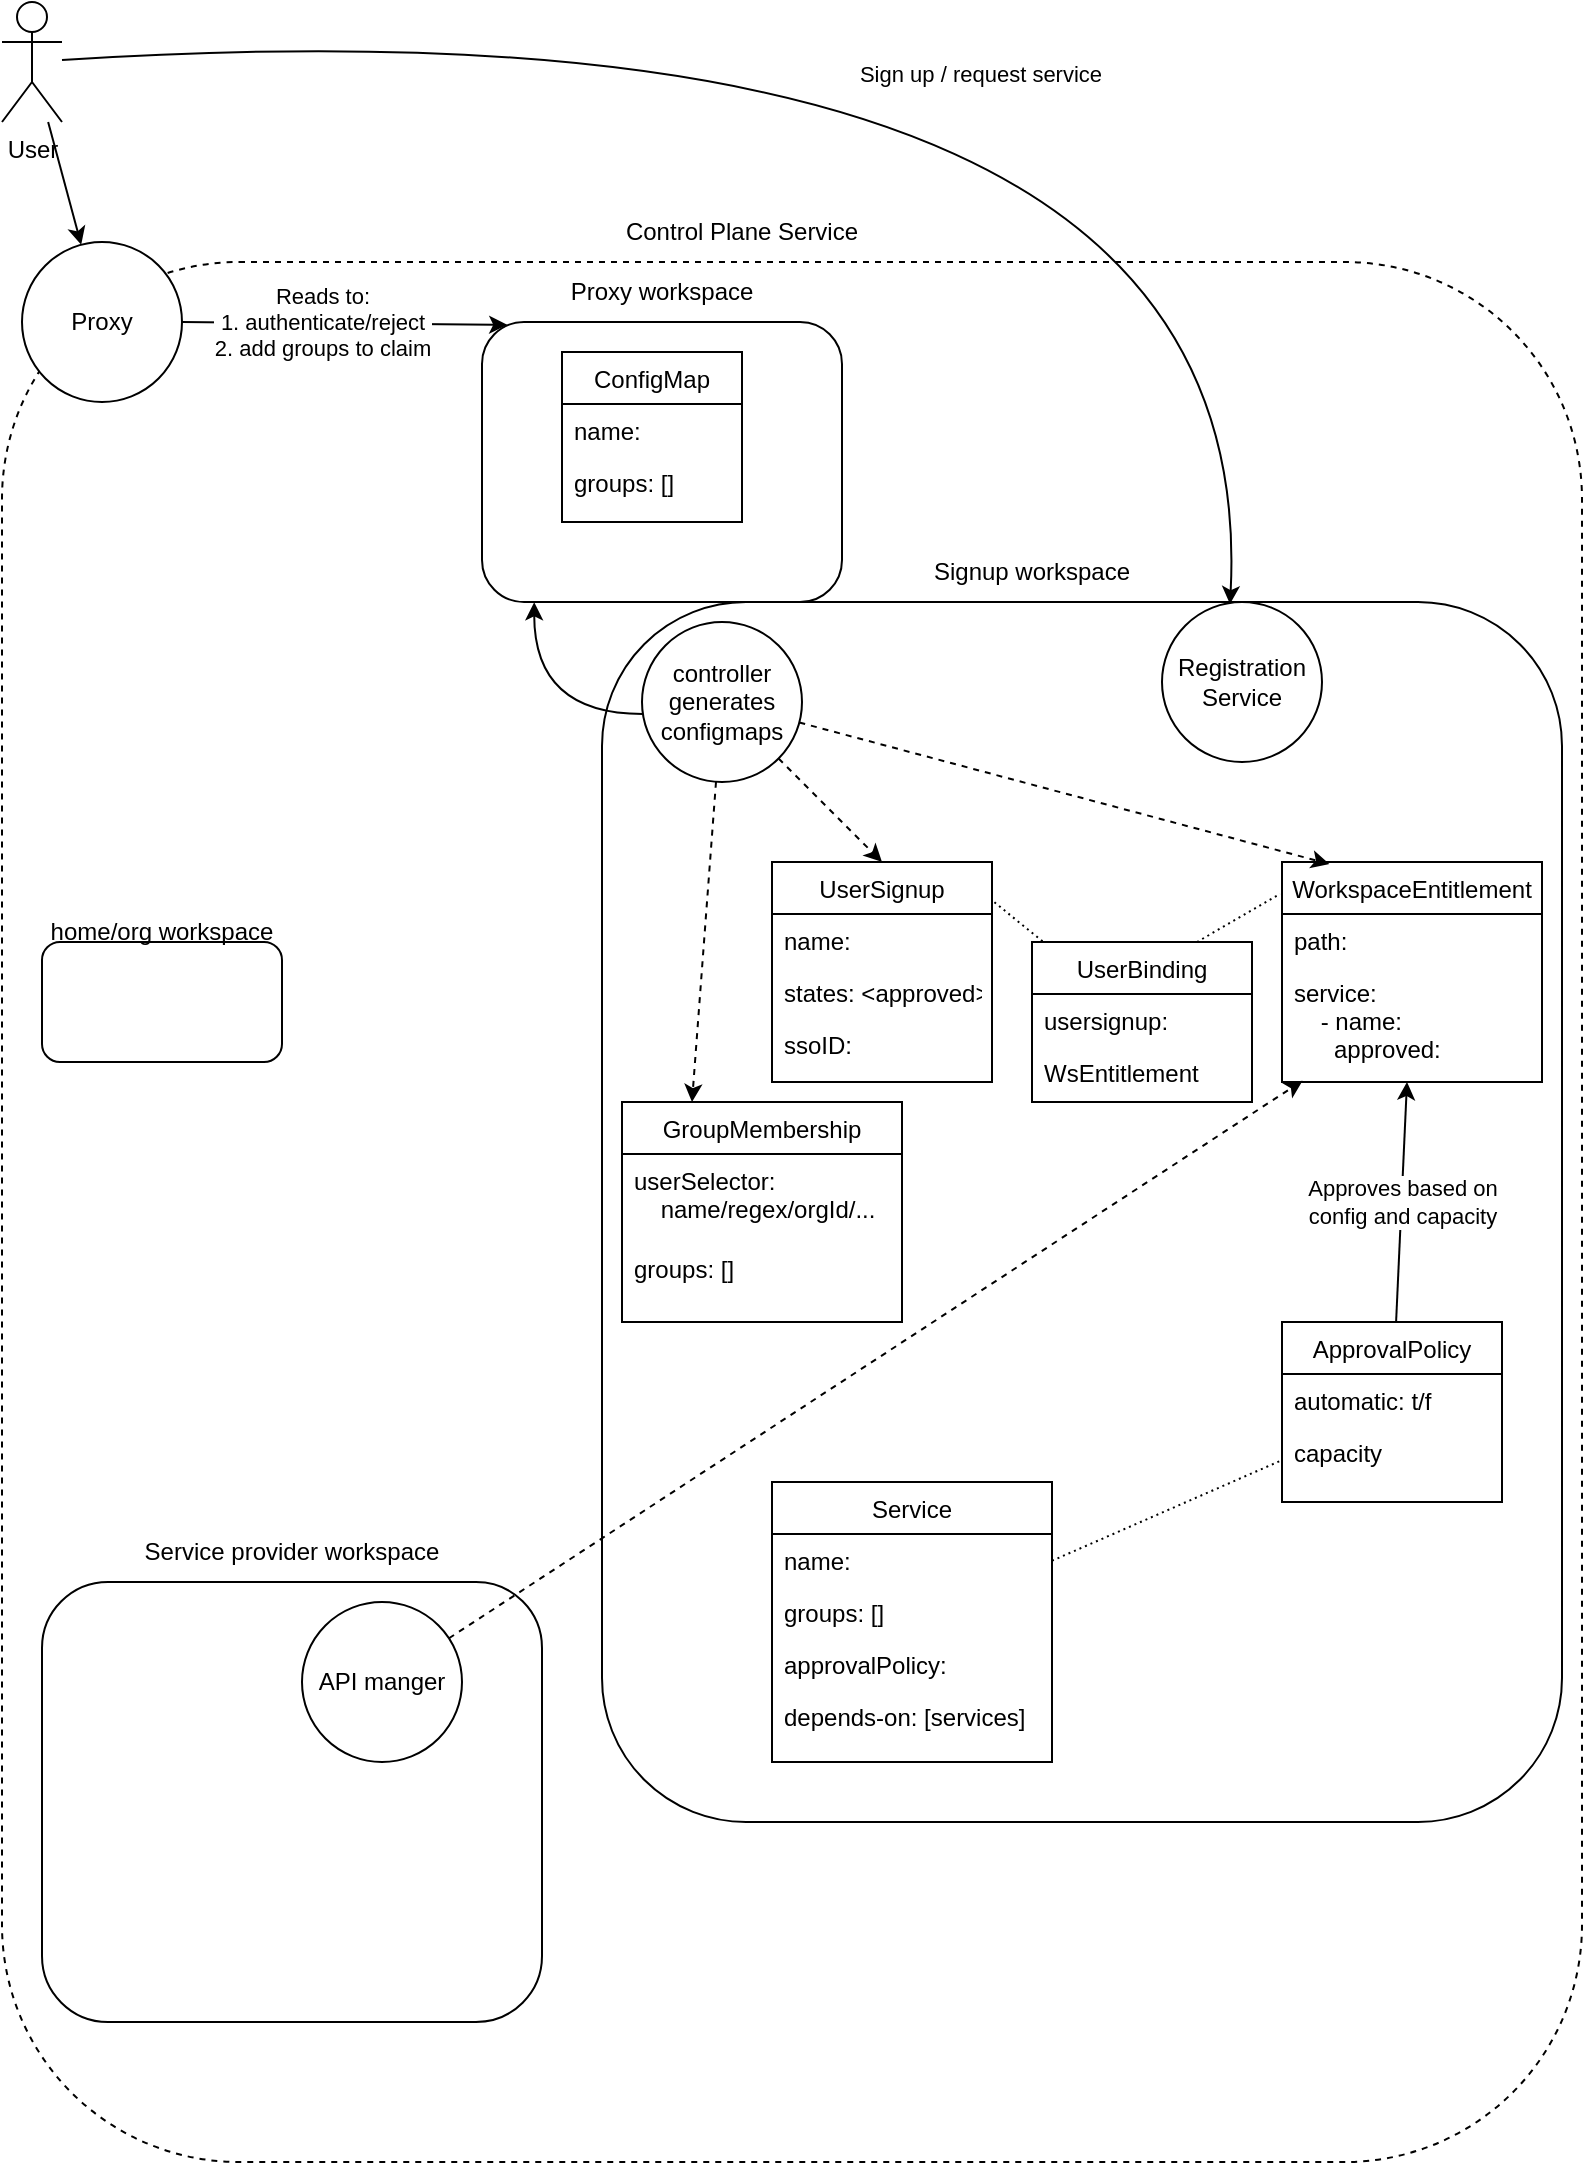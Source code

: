 <mxfile version="20.4.2" type="github">
  <diagram id="C5RBs43oDa-KdzZeNtuy" name="Page-1">
    <mxGraphModel dx="1493" dy="904" grid="1" gridSize="10" guides="1" tooltips="1" connect="1" arrows="1" fold="1" page="1" pageScale="1" pageWidth="827" pageHeight="1169" math="0" shadow="0">
      <root>
        <mxCell id="WIyWlLk6GJQsqaUBKTNV-0" />
        <mxCell id="WIyWlLk6GJQsqaUBKTNV-1" parent="WIyWlLk6GJQsqaUBKTNV-0" />
        <mxCell id="nUcr9AifzGZqBUD8dzVP-1" value="" style="rounded=1;whiteSpace=wrap;html=1;dashed=1;fillColor=none;" vertex="1" parent="WIyWlLk6GJQsqaUBKTNV-1">
          <mxGeometry x="20" y="130" width="790" height="950" as="geometry" />
        </mxCell>
        <mxCell id="nUcr9AifzGZqBUD8dzVP-2" value="Proxy" style="ellipse;whiteSpace=wrap;html=1;" vertex="1" parent="WIyWlLk6GJQsqaUBKTNV-1">
          <mxGeometry x="30" y="120" width="80" height="80" as="geometry" />
        </mxCell>
        <mxCell id="nUcr9AifzGZqBUD8dzVP-3" value="Control Plane Service" style="text;html=1;strokeColor=none;fillColor=none;align=center;verticalAlign=middle;whiteSpace=wrap;rounded=0;dashed=1;" vertex="1" parent="WIyWlLk6GJQsqaUBKTNV-1">
          <mxGeometry x="330" y="100" width="120" height="30" as="geometry" />
        </mxCell>
        <mxCell id="nUcr9AifzGZqBUD8dzVP-12" value="" style="rounded=1;whiteSpace=wrap;html=1;fillColor=none;" vertex="1" parent="WIyWlLk6GJQsqaUBKTNV-1">
          <mxGeometry x="260" y="160" width="180" height="140" as="geometry" />
        </mxCell>
        <mxCell id="nUcr9AifzGZqBUD8dzVP-13" value="" style="endArrow=classic;html=1;rounded=0;" edge="1" parent="WIyWlLk6GJQsqaUBKTNV-1" source="nUcr9AifzGZqBUD8dzVP-18" target="nUcr9AifzGZqBUD8dzVP-2">
          <mxGeometry width="50" height="50" relative="1" as="geometry">
            <mxPoint y="660" as="sourcePoint" />
            <mxPoint x="430" y="630" as="targetPoint" />
          </mxGeometry>
        </mxCell>
        <mxCell id="nUcr9AifzGZqBUD8dzVP-14" value="&lt;div&gt;Reads to:&lt;br&gt;&lt;/div&gt;&lt;div&gt;1. authenticate/reject&lt;br&gt;&lt;/div&gt;&lt;div&gt;2. add groups to claim&lt;/div&gt;" style="curved=1;endArrow=classic;html=1;rounded=0;exitX=1;exitY=0.5;exitDx=0;exitDy=0;entryX=0.07;entryY=0.01;entryDx=0;entryDy=0;entryPerimeter=0;" edge="1" parent="WIyWlLk6GJQsqaUBKTNV-1" source="nUcr9AifzGZqBUD8dzVP-2" target="nUcr9AifzGZqBUD8dzVP-12">
          <mxGeometry x="-0.139" y="1" width="50" height="50" relative="1" as="geometry">
            <mxPoint x="450" y="680" as="sourcePoint" />
            <mxPoint x="90" y="490" as="targetPoint" />
            <Array as="points" />
            <mxPoint as="offset" />
          </mxGeometry>
        </mxCell>
        <mxCell id="nUcr9AifzGZqBUD8dzVP-15" value="Proxy workspace" style="text;html=1;strokeColor=none;fillColor=none;align=center;verticalAlign=middle;whiteSpace=wrap;rounded=0;" vertex="1" parent="WIyWlLk6GJQsqaUBKTNV-1">
          <mxGeometry x="295" y="130" width="110" height="30" as="geometry" />
        </mxCell>
        <mxCell id="nUcr9AifzGZqBUD8dzVP-16" value="" style="rounded=1;whiteSpace=wrap;html=1;fillColor=none;" vertex="1" parent="WIyWlLk6GJQsqaUBKTNV-1">
          <mxGeometry x="320" y="300" width="480" height="610" as="geometry" />
        </mxCell>
        <mxCell id="nUcr9AifzGZqBUD8dzVP-18" value="&lt;div&gt;User&lt;/div&gt;" style="shape=umlActor;verticalLabelPosition=bottom;verticalAlign=top;html=1;outlineConnect=0;fillColor=none;" vertex="1" parent="WIyWlLk6GJQsqaUBKTNV-1">
          <mxGeometry x="20" width="30" height="60" as="geometry" />
        </mxCell>
        <mxCell id="nUcr9AifzGZqBUD8dzVP-20" value="" style="rounded=1;whiteSpace=wrap;html=1;fillColor=none;" vertex="1" parent="WIyWlLk6GJQsqaUBKTNV-1">
          <mxGeometry x="40" y="470" width="120" height="60" as="geometry" />
        </mxCell>
        <mxCell id="nUcr9AifzGZqBUD8dzVP-21" value="Registration Service" style="ellipse;whiteSpace=wrap;html=1;aspect=fixed;fillColor=none;" vertex="1" parent="WIyWlLk6GJQsqaUBKTNV-1">
          <mxGeometry x="600" y="300" width="80" height="80" as="geometry" />
        </mxCell>
        <mxCell id="nUcr9AifzGZqBUD8dzVP-22" value="Sign up / request service" style="curved=1;endArrow=classic;html=1;rounded=0;entryX=0.425;entryY=0.013;entryDx=0;entryDy=0;entryPerimeter=0;" edge="1" parent="WIyWlLk6GJQsqaUBKTNV-1" source="nUcr9AifzGZqBUD8dzVP-18" target="nUcr9AifzGZqBUD8dzVP-21">
          <mxGeometry x="0.004" y="-37" width="50" height="50" relative="1" as="geometry">
            <mxPoint x="360" y="420" as="sourcePoint" />
            <mxPoint x="410" y="370" as="targetPoint" />
            <Array as="points">
              <mxPoint x="650" y="-10" />
            </Array>
            <mxPoint as="offset" />
          </mxGeometry>
        </mxCell>
        <mxCell id="nUcr9AifzGZqBUD8dzVP-23" value="home/org workspace" style="text;html=1;strokeColor=none;fillColor=none;align=center;verticalAlign=middle;whiteSpace=wrap;rounded=0;" vertex="1" parent="WIyWlLk6GJQsqaUBKTNV-1">
          <mxGeometry x="40" y="450" width="120" height="30" as="geometry" />
        </mxCell>
        <mxCell id="nUcr9AifzGZqBUD8dzVP-24" value="ConfigMap" style="swimlane;fontStyle=0;align=center;verticalAlign=top;childLayout=stackLayout;horizontal=1;startSize=26;horizontalStack=0;resizeParent=1;resizeLast=0;collapsible=1;marginBottom=0;rounded=0;shadow=0;strokeWidth=1;" vertex="1" parent="WIyWlLk6GJQsqaUBKTNV-1">
          <mxGeometry x="300" y="175" width="90" height="85" as="geometry">
            <mxRectangle x="130" y="380" width="160" height="26" as="alternateBounds" />
          </mxGeometry>
        </mxCell>
        <mxCell id="nUcr9AifzGZqBUD8dzVP-25" value="name:    " style="text;align=left;verticalAlign=top;spacingLeft=4;spacingRight=4;overflow=hidden;rotatable=0;points=[[0,0.5],[1,0.5]];portConstraint=eastwest;" vertex="1" parent="nUcr9AifzGZqBUD8dzVP-24">
          <mxGeometry y="26" width="90" height="26" as="geometry" />
        </mxCell>
        <mxCell id="nUcr9AifzGZqBUD8dzVP-26" value="groups: []" style="text;align=left;verticalAlign=top;spacingLeft=4;spacingRight=4;overflow=hidden;rotatable=0;points=[[0,0.5],[1,0.5]];portConstraint=eastwest;rounded=0;shadow=0;html=0;" vertex="1" parent="nUcr9AifzGZqBUD8dzVP-24">
          <mxGeometry y="52" width="90" height="26" as="geometry" />
        </mxCell>
        <mxCell id="nUcr9AifzGZqBUD8dzVP-27" style="edgeStyle=orthogonalEdgeStyle;rounded=0;orthogonalLoop=1;jettySize=auto;html=1;exitX=1;exitY=0.5;exitDx=0;exitDy=0;" edge="1" parent="nUcr9AifzGZqBUD8dzVP-24" source="nUcr9AifzGZqBUD8dzVP-25" target="nUcr9AifzGZqBUD8dzVP-25">
          <mxGeometry relative="1" as="geometry" />
        </mxCell>
        <mxCell id="nUcr9AifzGZqBUD8dzVP-28" value="UserSignup" style="swimlane;fontStyle=0;align=center;verticalAlign=top;childLayout=stackLayout;horizontal=1;startSize=26;horizontalStack=0;resizeParent=1;resizeLast=0;collapsible=1;marginBottom=0;rounded=0;shadow=0;strokeWidth=1;" vertex="1" parent="WIyWlLk6GJQsqaUBKTNV-1">
          <mxGeometry x="405" y="430" width="110" height="110" as="geometry">
            <mxRectangle x="130" y="380" width="160" height="26" as="alternateBounds" />
          </mxGeometry>
        </mxCell>
        <mxCell id="nUcr9AifzGZqBUD8dzVP-29" value="name:    " style="text;align=left;verticalAlign=top;spacingLeft=4;spacingRight=4;overflow=hidden;rotatable=0;points=[[0,0.5],[1,0.5]];portConstraint=eastwest;" vertex="1" parent="nUcr9AifzGZqBUD8dzVP-28">
          <mxGeometry y="26" width="110" height="26" as="geometry" />
        </mxCell>
        <mxCell id="nUcr9AifzGZqBUD8dzVP-30" value="states: &lt;approved&gt;" style="text;align=left;verticalAlign=top;spacingLeft=4;spacingRight=4;overflow=hidden;rotatable=0;points=[[0,0.5],[1,0.5]];portConstraint=eastwest;rounded=0;shadow=0;html=0;" vertex="1" parent="nUcr9AifzGZqBUD8dzVP-28">
          <mxGeometry y="52" width="110" height="26" as="geometry" />
        </mxCell>
        <mxCell id="nUcr9AifzGZqBUD8dzVP-31" style="edgeStyle=orthogonalEdgeStyle;rounded=0;orthogonalLoop=1;jettySize=auto;html=1;exitX=1;exitY=0.5;exitDx=0;exitDy=0;" edge="1" parent="nUcr9AifzGZqBUD8dzVP-28" source="nUcr9AifzGZqBUD8dzVP-29" target="nUcr9AifzGZqBUD8dzVP-29">
          <mxGeometry relative="1" as="geometry" />
        </mxCell>
        <mxCell id="nUcr9AifzGZqBUD8dzVP-33" value="ssoID:" style="text;align=left;verticalAlign=top;spacingLeft=4;spacingRight=4;overflow=hidden;rotatable=0;points=[[0,0.5],[1,0.5]];portConstraint=eastwest;rounded=0;shadow=0;html=0;" vertex="1" parent="nUcr9AifzGZqBUD8dzVP-28">
          <mxGeometry y="78" width="110" height="26" as="geometry" />
        </mxCell>
        <mxCell id="nUcr9AifzGZqBUD8dzVP-48" value="WorkspaceEntitlement" style="swimlane;fontStyle=0;align=center;verticalAlign=top;childLayout=stackLayout;horizontal=1;startSize=26;horizontalStack=0;resizeParent=1;resizeLast=0;collapsible=1;marginBottom=0;rounded=0;shadow=0;strokeWidth=1;" vertex="1" parent="WIyWlLk6GJQsqaUBKTNV-1">
          <mxGeometry x="660" y="430" width="130" height="110" as="geometry">
            <mxRectangle x="640" y="290" width="160" height="26" as="alternateBounds" />
          </mxGeometry>
        </mxCell>
        <mxCell id="nUcr9AifzGZqBUD8dzVP-49" value="path:" style="text;align=left;verticalAlign=top;spacingLeft=4;spacingRight=4;overflow=hidden;rotatable=0;points=[[0,0.5],[1,0.5]];portConstraint=eastwest;" vertex="1" parent="nUcr9AifzGZqBUD8dzVP-48">
          <mxGeometry y="26" width="130" height="26" as="geometry" />
        </mxCell>
        <mxCell id="nUcr9AifzGZqBUD8dzVP-50" value="service:&#xa;    - name:&#xa;      approved:&#xa;" style="text;align=left;verticalAlign=top;spacingLeft=4;spacingRight=4;overflow=hidden;rotatable=0;points=[[0,0.5],[1,0.5]];portConstraint=eastwest;rounded=0;shadow=0;html=0;" vertex="1" parent="nUcr9AifzGZqBUD8dzVP-48">
          <mxGeometry y="52" width="130" height="58" as="geometry" />
        </mxCell>
        <mxCell id="nUcr9AifzGZqBUD8dzVP-51" style="edgeStyle=orthogonalEdgeStyle;rounded=0;orthogonalLoop=1;jettySize=auto;html=1;exitX=1;exitY=0.5;exitDx=0;exitDy=0;" edge="1" parent="nUcr9AifzGZqBUD8dzVP-48" source="nUcr9AifzGZqBUD8dzVP-49" target="nUcr9AifzGZqBUD8dzVP-49">
          <mxGeometry relative="1" as="geometry" />
        </mxCell>
        <mxCell id="nUcr9AifzGZqBUD8dzVP-59" style="rounded=0;orthogonalLoop=1;jettySize=auto;html=1;exitX=0.75;exitY=0;exitDx=0;exitDy=0;entryX=-0.007;entryY=0.145;entryDx=0;entryDy=0;entryPerimeter=0;endArrow=none;endFill=0;dashed=1;dashPattern=1 2;" edge="1" parent="WIyWlLk6GJQsqaUBKTNV-1" source="nUcr9AifzGZqBUD8dzVP-53" target="nUcr9AifzGZqBUD8dzVP-48">
          <mxGeometry relative="1" as="geometry" />
        </mxCell>
        <mxCell id="nUcr9AifzGZqBUD8dzVP-53" value="UserBinding" style="swimlane;fontStyle=0;align=center;verticalAlign=top;childLayout=stackLayout;horizontal=1;startSize=26;horizontalStack=0;resizeParent=1;resizeLast=0;collapsible=1;marginBottom=0;rounded=0;shadow=0;strokeWidth=1;" vertex="1" parent="WIyWlLk6GJQsqaUBKTNV-1">
          <mxGeometry x="535" y="470" width="110" height="80" as="geometry">
            <mxRectangle x="535" y="470" width="160" height="26" as="alternateBounds" />
          </mxGeometry>
        </mxCell>
        <mxCell id="nUcr9AifzGZqBUD8dzVP-54" value="usersignup:" style="text;align=left;verticalAlign=top;spacingLeft=4;spacingRight=4;overflow=hidden;rotatable=0;points=[[0,0.5],[1,0.5]];portConstraint=eastwest;" vertex="1" parent="nUcr9AifzGZqBUD8dzVP-53">
          <mxGeometry y="26" width="110" height="26" as="geometry" />
        </mxCell>
        <mxCell id="nUcr9AifzGZqBUD8dzVP-56" style="edgeStyle=orthogonalEdgeStyle;rounded=0;orthogonalLoop=1;jettySize=auto;html=1;exitX=1;exitY=0.5;exitDx=0;exitDy=0;" edge="1" parent="nUcr9AifzGZqBUD8dzVP-53" source="nUcr9AifzGZqBUD8dzVP-54" target="nUcr9AifzGZqBUD8dzVP-54">
          <mxGeometry relative="1" as="geometry" />
        </mxCell>
        <mxCell id="nUcr9AifzGZqBUD8dzVP-57" value="WsEntitlement" style="text;align=left;verticalAlign=top;spacingLeft=4;spacingRight=4;overflow=hidden;rotatable=0;points=[[0,0.5],[1,0.5]];portConstraint=eastwest;rounded=0;shadow=0;html=0;" vertex="1" parent="nUcr9AifzGZqBUD8dzVP-53">
          <mxGeometry y="52" width="110" height="26" as="geometry" />
        </mxCell>
        <mxCell id="nUcr9AifzGZqBUD8dzVP-58" value="" style="endArrow=none;html=1;rounded=0;exitX=1.011;exitY=0.183;exitDx=0;exitDy=0;exitPerimeter=0;dashed=1;dashPattern=1 2;" edge="1" parent="WIyWlLk6GJQsqaUBKTNV-1" source="nUcr9AifzGZqBUD8dzVP-28" target="nUcr9AifzGZqBUD8dzVP-53">
          <mxGeometry width="50" height="50" relative="1" as="geometry">
            <mxPoint x="360" y="450" as="sourcePoint" />
            <mxPoint x="410" y="400" as="targetPoint" />
          </mxGeometry>
        </mxCell>
        <mxCell id="nUcr9AifzGZqBUD8dzVP-60" value="GroupMembership" style="swimlane;fontStyle=0;align=center;verticalAlign=top;childLayout=stackLayout;horizontal=1;startSize=26;horizontalStack=0;resizeParent=1;resizeLast=0;collapsible=1;marginBottom=0;rounded=0;shadow=0;strokeWidth=1;swimlaneLine=1;glass=0;fillColor=default;gradientColor=none;swimlaneFillColor=none;" vertex="1" parent="WIyWlLk6GJQsqaUBKTNV-1">
          <mxGeometry x="330" y="550" width="140" height="110" as="geometry">
            <mxRectangle x="130" y="380" width="160" height="26" as="alternateBounds" />
          </mxGeometry>
        </mxCell>
        <mxCell id="nUcr9AifzGZqBUD8dzVP-61" value="userSelector:&#xa;    name/regex/orgId/...&#xa;" style="text;align=left;verticalAlign=top;spacingLeft=4;spacingRight=4;overflow=hidden;rotatable=0;points=[[0,0.5],[1,0.5]];portConstraint=eastwest;" vertex="1" parent="nUcr9AifzGZqBUD8dzVP-60">
          <mxGeometry y="26" width="140" height="44" as="geometry" />
        </mxCell>
        <mxCell id="nUcr9AifzGZqBUD8dzVP-63" style="edgeStyle=orthogonalEdgeStyle;rounded=0;orthogonalLoop=1;jettySize=auto;html=1;exitX=1;exitY=0.5;exitDx=0;exitDy=0;" edge="1" parent="nUcr9AifzGZqBUD8dzVP-60" source="nUcr9AifzGZqBUD8dzVP-61" target="nUcr9AifzGZqBUD8dzVP-61">
          <mxGeometry relative="1" as="geometry" />
        </mxCell>
        <mxCell id="nUcr9AifzGZqBUD8dzVP-64" value="groups: []" style="text;align=left;verticalAlign=top;spacingLeft=4;spacingRight=4;overflow=hidden;rotatable=0;points=[[0,0.5],[1,0.5]];portConstraint=eastwest;rounded=0;shadow=0;html=0;" vertex="1" parent="nUcr9AifzGZqBUD8dzVP-60">
          <mxGeometry y="70" width="140" height="26" as="geometry" />
        </mxCell>
        <mxCell id="nUcr9AifzGZqBUD8dzVP-78" style="edgeStyle=none;rounded=0;orthogonalLoop=1;jettySize=auto;html=1;endArrow=none;endFill=0;dashed=1;dashPattern=1 2;" edge="1" parent="WIyWlLk6GJQsqaUBKTNV-1" source="nUcr9AifzGZqBUD8dzVP-65" target="nUcr9AifzGZqBUD8dzVP-73">
          <mxGeometry relative="1" as="geometry" />
        </mxCell>
        <mxCell id="nUcr9AifzGZqBUD8dzVP-65" value="Service" style="swimlane;fontStyle=0;align=center;verticalAlign=top;childLayout=stackLayout;horizontal=1;startSize=26;horizontalStack=0;resizeParent=1;resizeLast=0;collapsible=1;marginBottom=0;rounded=0;shadow=0;strokeWidth=1;" vertex="1" parent="WIyWlLk6GJQsqaUBKTNV-1">
          <mxGeometry x="405" y="740" width="140" height="140" as="geometry">
            <mxRectangle x="130" y="380" width="160" height="26" as="alternateBounds" />
          </mxGeometry>
        </mxCell>
        <mxCell id="nUcr9AifzGZqBUD8dzVP-66" value="name:    " style="text;align=left;verticalAlign=top;spacingLeft=4;spacingRight=4;overflow=hidden;rotatable=0;points=[[0,0.5],[1,0.5]];portConstraint=eastwest;" vertex="1" parent="nUcr9AifzGZqBUD8dzVP-65">
          <mxGeometry y="26" width="140" height="26" as="geometry" />
        </mxCell>
        <mxCell id="nUcr9AifzGZqBUD8dzVP-72" value="groups: []" style="text;align=left;verticalAlign=top;spacingLeft=4;spacingRight=4;overflow=hidden;rotatable=0;points=[[0,0.5],[1,0.5]];portConstraint=eastwest;" vertex="1" parent="nUcr9AifzGZqBUD8dzVP-65">
          <mxGeometry y="52" width="140" height="26" as="geometry" />
        </mxCell>
        <mxCell id="nUcr9AifzGZqBUD8dzVP-67" value="approvalPolicy:" style="text;align=left;verticalAlign=top;spacingLeft=4;spacingRight=4;overflow=hidden;rotatable=0;points=[[0,0.5],[1,0.5]];portConstraint=eastwest;rounded=0;shadow=0;html=0;" vertex="1" parent="nUcr9AifzGZqBUD8dzVP-65">
          <mxGeometry y="78" width="140" height="26" as="geometry" />
        </mxCell>
        <mxCell id="nUcr9AifzGZqBUD8dzVP-68" style="edgeStyle=orthogonalEdgeStyle;rounded=0;orthogonalLoop=1;jettySize=auto;html=1;exitX=1;exitY=0.5;exitDx=0;exitDy=0;" edge="1" parent="nUcr9AifzGZqBUD8dzVP-65" source="nUcr9AifzGZqBUD8dzVP-66" target="nUcr9AifzGZqBUD8dzVP-66">
          <mxGeometry relative="1" as="geometry" />
        </mxCell>
        <mxCell id="nUcr9AifzGZqBUD8dzVP-69" value="depends-on: [services]" style="text;align=left;verticalAlign=top;spacingLeft=4;spacingRight=4;overflow=hidden;rotatable=0;points=[[0,0.5],[1,0.5]];portConstraint=eastwest;rounded=0;shadow=0;html=0;" vertex="1" parent="nUcr9AifzGZqBUD8dzVP-65">
          <mxGeometry y="104" width="140" height="26" as="geometry" />
        </mxCell>
        <mxCell id="nUcr9AifzGZqBUD8dzVP-81" value="&lt;div&gt;Approves based on &lt;br&gt;&lt;/div&gt;&lt;div&gt;config and capacity&lt;/div&gt;" style="edgeStyle=none;rounded=0;orthogonalLoop=1;jettySize=auto;html=1;endArrow=classic;endFill=1;" edge="1" parent="WIyWlLk6GJQsqaUBKTNV-1" source="nUcr9AifzGZqBUD8dzVP-73" target="nUcr9AifzGZqBUD8dzVP-48">
          <mxGeometry relative="1" as="geometry" />
        </mxCell>
        <mxCell id="nUcr9AifzGZqBUD8dzVP-73" value="ApprovalPolicy" style="swimlane;fontStyle=0;align=center;verticalAlign=top;childLayout=stackLayout;horizontal=1;startSize=26;horizontalStack=0;resizeParent=1;resizeLast=0;collapsible=1;marginBottom=0;rounded=0;shadow=0;strokeWidth=1;" vertex="1" parent="WIyWlLk6GJQsqaUBKTNV-1">
          <mxGeometry x="660" y="660" width="110" height="90" as="geometry">
            <mxRectangle x="130" y="380" width="160" height="26" as="alternateBounds" />
          </mxGeometry>
        </mxCell>
        <mxCell id="nUcr9AifzGZqBUD8dzVP-74" value="automatic: t/f" style="text;align=left;verticalAlign=top;spacingLeft=4;spacingRight=4;overflow=hidden;rotatable=0;points=[[0,0.5],[1,0.5]];portConstraint=eastwest;" vertex="1" parent="nUcr9AifzGZqBUD8dzVP-73">
          <mxGeometry y="26" width="110" height="26" as="geometry" />
        </mxCell>
        <mxCell id="nUcr9AifzGZqBUD8dzVP-75" value="capacity" style="text;align=left;verticalAlign=top;spacingLeft=4;spacingRight=4;overflow=hidden;rotatable=0;points=[[0,0.5],[1,0.5]];portConstraint=eastwest;rounded=0;shadow=0;html=0;" vertex="1" parent="nUcr9AifzGZqBUD8dzVP-73">
          <mxGeometry y="52" width="110" height="26" as="geometry" />
        </mxCell>
        <mxCell id="nUcr9AifzGZqBUD8dzVP-76" style="edgeStyle=orthogonalEdgeStyle;rounded=0;orthogonalLoop=1;jettySize=auto;html=1;exitX=1;exitY=0.5;exitDx=0;exitDy=0;" edge="1" parent="nUcr9AifzGZqBUD8dzVP-73" source="nUcr9AifzGZqBUD8dzVP-74" target="nUcr9AifzGZqBUD8dzVP-74">
          <mxGeometry relative="1" as="geometry" />
        </mxCell>
        <mxCell id="nUcr9AifzGZqBUD8dzVP-86" style="rounded=0;orthogonalLoop=1;jettySize=auto;html=1;entryX=0.145;entryY=1.001;entryDx=0;entryDy=0;entryPerimeter=0;startArrow=none;startFill=0;endArrow=classic;endFill=1;exitX=0.004;exitY=0.575;exitDx=0;exitDy=0;exitPerimeter=0;edgeStyle=orthogonalEdgeStyle;curved=1;" edge="1" parent="WIyWlLk6GJQsqaUBKTNV-1" source="nUcr9AifzGZqBUD8dzVP-85" target="nUcr9AifzGZqBUD8dzVP-12">
          <mxGeometry relative="1" as="geometry" />
        </mxCell>
        <mxCell id="nUcr9AifzGZqBUD8dzVP-88" style="rounded=0;orthogonalLoop=1;jettySize=auto;html=1;entryX=0.25;entryY=0;entryDx=0;entryDy=0;startArrow=none;startFill=0;endArrow=classic;endFill=1;dashed=1;" edge="1" parent="WIyWlLk6GJQsqaUBKTNV-1" source="nUcr9AifzGZqBUD8dzVP-85" target="nUcr9AifzGZqBUD8dzVP-60">
          <mxGeometry relative="1" as="geometry" />
        </mxCell>
        <mxCell id="nUcr9AifzGZqBUD8dzVP-89" style="edgeStyle=none;rounded=0;orthogonalLoop=1;jettySize=auto;html=1;entryX=0.5;entryY=0;entryDx=0;entryDy=0;dashed=1;startArrow=none;startFill=0;endArrow=classic;endFill=1;" edge="1" parent="WIyWlLk6GJQsqaUBKTNV-1" source="nUcr9AifzGZqBUD8dzVP-85" target="nUcr9AifzGZqBUD8dzVP-28">
          <mxGeometry relative="1" as="geometry" />
        </mxCell>
        <mxCell id="nUcr9AifzGZqBUD8dzVP-90" style="edgeStyle=none;rounded=0;orthogonalLoop=1;jettySize=auto;html=1;entryX=0.182;entryY=0.009;entryDx=0;entryDy=0;entryPerimeter=0;dashed=1;startArrow=none;startFill=0;endArrow=classic;endFill=1;" edge="1" parent="WIyWlLk6GJQsqaUBKTNV-1" source="nUcr9AifzGZqBUD8dzVP-85" target="nUcr9AifzGZqBUD8dzVP-48">
          <mxGeometry relative="1" as="geometry" />
        </mxCell>
        <mxCell id="nUcr9AifzGZqBUD8dzVP-85" value="controller generates configmaps" style="ellipse;whiteSpace=wrap;html=1;aspect=fixed;fillColor=none;" vertex="1" parent="WIyWlLk6GJQsqaUBKTNV-1">
          <mxGeometry x="340" y="310" width="80" height="80" as="geometry" />
        </mxCell>
        <mxCell id="nUcr9AifzGZqBUD8dzVP-91" value="" style="rounded=1;whiteSpace=wrap;html=1;shadow=0;glass=0;sketch=0;fillColor=none;gradientColor=none;" vertex="1" parent="WIyWlLk6GJQsqaUBKTNV-1">
          <mxGeometry x="40" y="790" width="250" height="220" as="geometry" />
        </mxCell>
        <mxCell id="nUcr9AifzGZqBUD8dzVP-92" value="Signup workspace" style="text;html=1;strokeColor=none;fillColor=none;align=center;verticalAlign=middle;whiteSpace=wrap;rounded=0;" vertex="1" parent="WIyWlLk6GJQsqaUBKTNV-1">
          <mxGeometry x="480" y="270" width="110" height="30" as="geometry" />
        </mxCell>
        <mxCell id="nUcr9AifzGZqBUD8dzVP-93" value="Service provider workspace" style="text;html=1;strokeColor=none;fillColor=none;align=center;verticalAlign=middle;whiteSpace=wrap;rounded=0;" vertex="1" parent="WIyWlLk6GJQsqaUBKTNV-1">
          <mxGeometry x="90" y="760" width="150" height="30" as="geometry" />
        </mxCell>
        <mxCell id="nUcr9AifzGZqBUD8dzVP-95" style="edgeStyle=none;rounded=0;orthogonalLoop=1;jettySize=auto;html=1;dashed=1;startArrow=none;startFill=0;endArrow=classic;endFill=1;entryX=0.079;entryY=0.989;entryDx=0;entryDy=0;entryPerimeter=0;" edge="1" parent="WIyWlLk6GJQsqaUBKTNV-1" source="nUcr9AifzGZqBUD8dzVP-94" target="nUcr9AifzGZqBUD8dzVP-50">
          <mxGeometry relative="1" as="geometry" />
        </mxCell>
        <mxCell id="nUcr9AifzGZqBUD8dzVP-94" value="API manger" style="ellipse;whiteSpace=wrap;html=1;aspect=fixed;rounded=1;shadow=0;glass=0;sketch=0;fillColor=none;gradientColor=none;" vertex="1" parent="WIyWlLk6GJQsqaUBKTNV-1">
          <mxGeometry x="170" y="800" width="80" height="80" as="geometry" />
        </mxCell>
      </root>
    </mxGraphModel>
  </diagram>
</mxfile>
